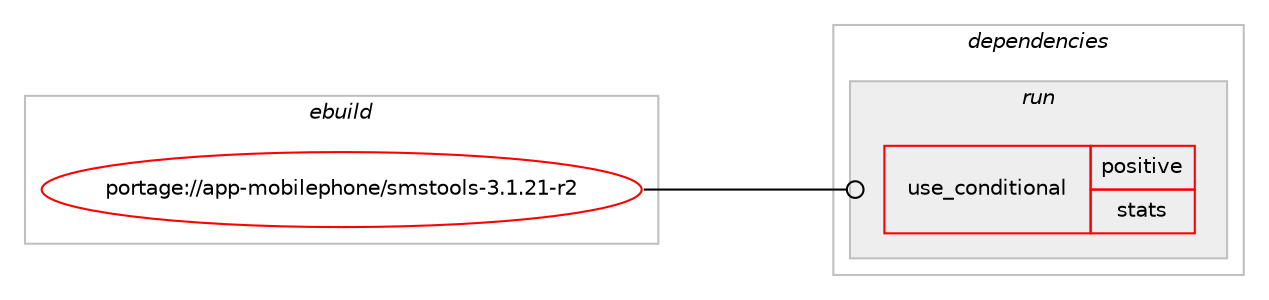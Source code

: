 digraph prolog {

# *************
# Graph options
# *************

newrank=true;
concentrate=true;
compound=true;
graph [rankdir=LR,fontname=Helvetica,fontsize=10,ranksep=1.5];#, ranksep=2.5, nodesep=0.2];
edge  [arrowhead=vee];
node  [fontname=Helvetica,fontsize=10];

# **********
# The ebuild
# **********

subgraph cluster_leftcol {
color=gray;
rank=same;
label=<<i>ebuild</i>>;
id [label="portage://app-mobilephone/smstools-3.1.21-r2", color=red, width=4, href="../app-mobilephone/smstools-3.1.21-r2.svg"];
}

# ****************
# The dependencies
# ****************

subgraph cluster_midcol {
color=gray;
label=<<i>dependencies</i>>;
subgraph cluster_compile {
fillcolor="#eeeeee";
style=filled;
label=<<i>compile</i>>;
# *** BEGIN UNKNOWN DEPENDENCY TYPE (TODO) ***
# id -> package_dependency(portage://app-mobilephone/smstools-3.1.21-r2,install,no,acct-group,sms,none,[,,],[],[])
# *** END UNKNOWN DEPENDENCY TYPE (TODO) ***

# *** BEGIN UNKNOWN DEPENDENCY TYPE (TODO) ***
# id -> package_dependency(portage://app-mobilephone/smstools-3.1.21-r2,install,no,acct-user,smsd,none,[,,],[],[])
# *** END UNKNOWN DEPENDENCY TYPE (TODO) ***

}
subgraph cluster_compileandrun {
fillcolor="#eeeeee";
style=filled;
label=<<i>compile and run</i>>;
}
subgraph cluster_run {
fillcolor="#eeeeee";
style=filled;
label=<<i>run</i>>;
subgraph cond12502 {
dependency19532 [label=<<TABLE BORDER="0" CELLBORDER="1" CELLSPACING="0" CELLPADDING="4"><TR><TD ROWSPAN="3" CELLPADDING="10">use_conditional</TD></TR><TR><TD>positive</TD></TR><TR><TD>stats</TD></TR></TABLE>>, shape=none, color=red];
# *** BEGIN UNKNOWN DEPENDENCY TYPE (TODO) ***
# dependency19532 -> package_dependency(portage://app-mobilephone/smstools-3.1.21-r2,run,no,dev-libs,mm,none,[,,],[],[])
# *** END UNKNOWN DEPENDENCY TYPE (TODO) ***

}
id:e -> dependency19532:w [weight=20,style="solid",arrowhead="odot"];
# *** BEGIN UNKNOWN DEPENDENCY TYPE (TODO) ***
# id -> package_dependency(portage://app-mobilephone/smstools-3.1.21-r2,run,no,acct-group,sms,none,[,,],[],[])
# *** END UNKNOWN DEPENDENCY TYPE (TODO) ***

# *** BEGIN UNKNOWN DEPENDENCY TYPE (TODO) ***
# id -> package_dependency(portage://app-mobilephone/smstools-3.1.21-r2,run,no,acct-user,smsd,none,[,,],[],[])
# *** END UNKNOWN DEPENDENCY TYPE (TODO) ***

# *** BEGIN UNKNOWN DEPENDENCY TYPE (TODO) ***
# id -> package_dependency(portage://app-mobilephone/smstools-3.1.21-r2,run,no,sys-process,procps,none,[,,],[],[])
# *** END UNKNOWN DEPENDENCY TYPE (TODO) ***

# *** BEGIN UNKNOWN DEPENDENCY TYPE (TODO) ***
# id -> package_dependency(portage://app-mobilephone/smstools-3.1.21-r2,run,no,virtual,tmpfiles,none,[,,],[],[])
# *** END UNKNOWN DEPENDENCY TYPE (TODO) ***

}
}

# **************
# The candidates
# **************

subgraph cluster_choices {
rank=same;
color=gray;
label=<<i>candidates</i>>;

}

}
